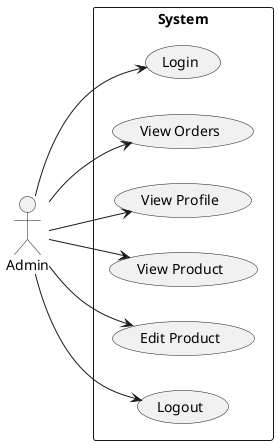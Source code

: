 @startuml administrator
left to right direction
actor Admin
rectangle "System" as system {
  (Login)
  (View Orders)
  (View Profile)
  (View Product)
  (Edit Product)
  (Logout)
}
Admin --> (Login)
Admin --> (View Orders)
Admin --> (View Profile)
Admin --> (Logout)
Admin --> (View Product)
Admin --> (Edit Product)

@enduml
